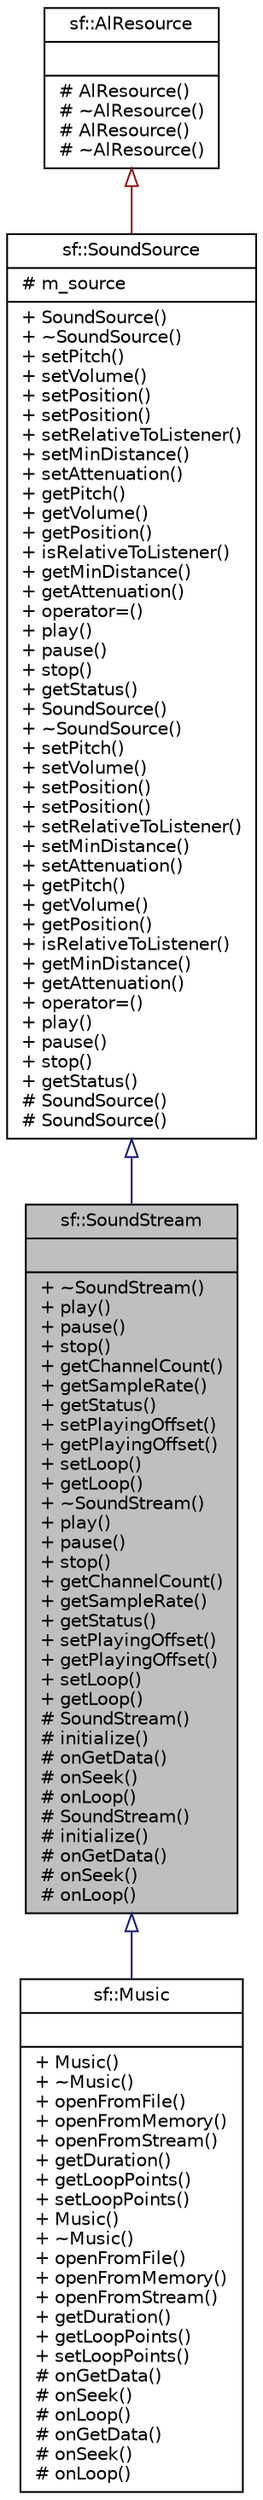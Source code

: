 digraph "sf::SoundStream"
{
 // LATEX_PDF_SIZE
  edge [fontname="Helvetica",fontsize="10",labelfontname="Helvetica",labelfontsize="10"];
  node [fontname="Helvetica",fontsize="10",shape=record];
  Node1 [label="{sf::SoundStream\n||+ ~SoundStream()\l+ play()\l+ pause()\l+ stop()\l+ getChannelCount()\l+ getSampleRate()\l+ getStatus()\l+ setPlayingOffset()\l+ getPlayingOffset()\l+ setLoop()\l+ getLoop()\l+ ~SoundStream()\l+ play()\l+ pause()\l+ stop()\l+ getChannelCount()\l+ getSampleRate()\l+ getStatus()\l+ setPlayingOffset()\l+ getPlayingOffset()\l+ setLoop()\l+ getLoop()\l# SoundStream()\l# initialize()\l# onGetData()\l# onSeek()\l# onLoop()\l# SoundStream()\l# initialize()\l# onGetData()\l# onSeek()\l# onLoop()\l}",height=0.2,width=0.4,color="black", fillcolor="grey75", style="filled", fontcolor="black",tooltip="Abstract base class for streamed audio sources."];
  Node2 -> Node1 [dir="back",color="midnightblue",fontsize="10",style="solid",arrowtail="onormal",fontname="Helvetica"];
  Node2 [label="{sf::SoundSource\n|# m_source\l|+ SoundSource()\l+ ~SoundSource()\l+ setPitch()\l+ setVolume()\l+ setPosition()\l+ setPosition()\l+ setRelativeToListener()\l+ setMinDistance()\l+ setAttenuation()\l+ getPitch()\l+ getVolume()\l+ getPosition()\l+ isRelativeToListener()\l+ getMinDistance()\l+ getAttenuation()\l+ operator=()\l+ play()\l+ pause()\l+ stop()\l+ getStatus()\l+ SoundSource()\l+ ~SoundSource()\l+ setPitch()\l+ setVolume()\l+ setPosition()\l+ setPosition()\l+ setRelativeToListener()\l+ setMinDistance()\l+ setAttenuation()\l+ getPitch()\l+ getVolume()\l+ getPosition()\l+ isRelativeToListener()\l+ getMinDistance()\l+ getAttenuation()\l+ operator=()\l+ play()\l+ pause()\l+ stop()\l+ getStatus()\l# SoundSource()\l# SoundSource()\l}",height=0.2,width=0.4,color="black", fillcolor="white", style="filled",URL="$classsf_1_1SoundSource.html",tooltip="Base class defining a sound's properties."];
  Node3 -> Node2 [dir="back",color="firebrick4",fontsize="10",style="solid",arrowtail="onormal",fontname="Helvetica"];
  Node3 [label="{sf::AlResource\n||# AlResource()\l# ~AlResource()\l# AlResource()\l# ~AlResource()\l}",height=0.2,width=0.4,color="black", fillcolor="white", style="filled",URL="$classsf_1_1AlResource.html",tooltip="Base class for classes that require an OpenAL context."];
  Node1 -> Node4 [dir="back",color="midnightblue",fontsize="10",style="solid",arrowtail="onormal",fontname="Helvetica"];
  Node4 [label="{sf::Music\n||+ Music()\l+ ~Music()\l+ openFromFile()\l+ openFromMemory()\l+ openFromStream()\l+ getDuration()\l+ getLoopPoints()\l+ setLoopPoints()\l+ Music()\l+ ~Music()\l+ openFromFile()\l+ openFromMemory()\l+ openFromStream()\l+ getDuration()\l+ getLoopPoints()\l+ setLoopPoints()\l# onGetData()\l# onSeek()\l# onLoop()\l# onGetData()\l# onSeek()\l# onLoop()\l}",height=0.2,width=0.4,color="black", fillcolor="white", style="filled",URL="$classsf_1_1Music.html",tooltip="Streamed music played from an audio file."];
}
